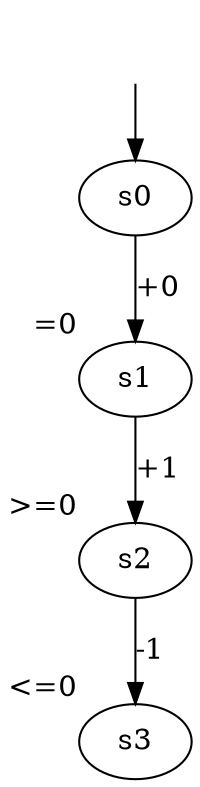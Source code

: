 digraph G {
    s1[xlabel="=0"]
    s2[xlabel=">=0"]
    s3[xlabel="<=0"]
    si[style=invis]
    si -> s0
    s0 -> s1[label="+0"]
    s1 -> s2[label="+1"]
    s2 -> s3[label="-1"]
}